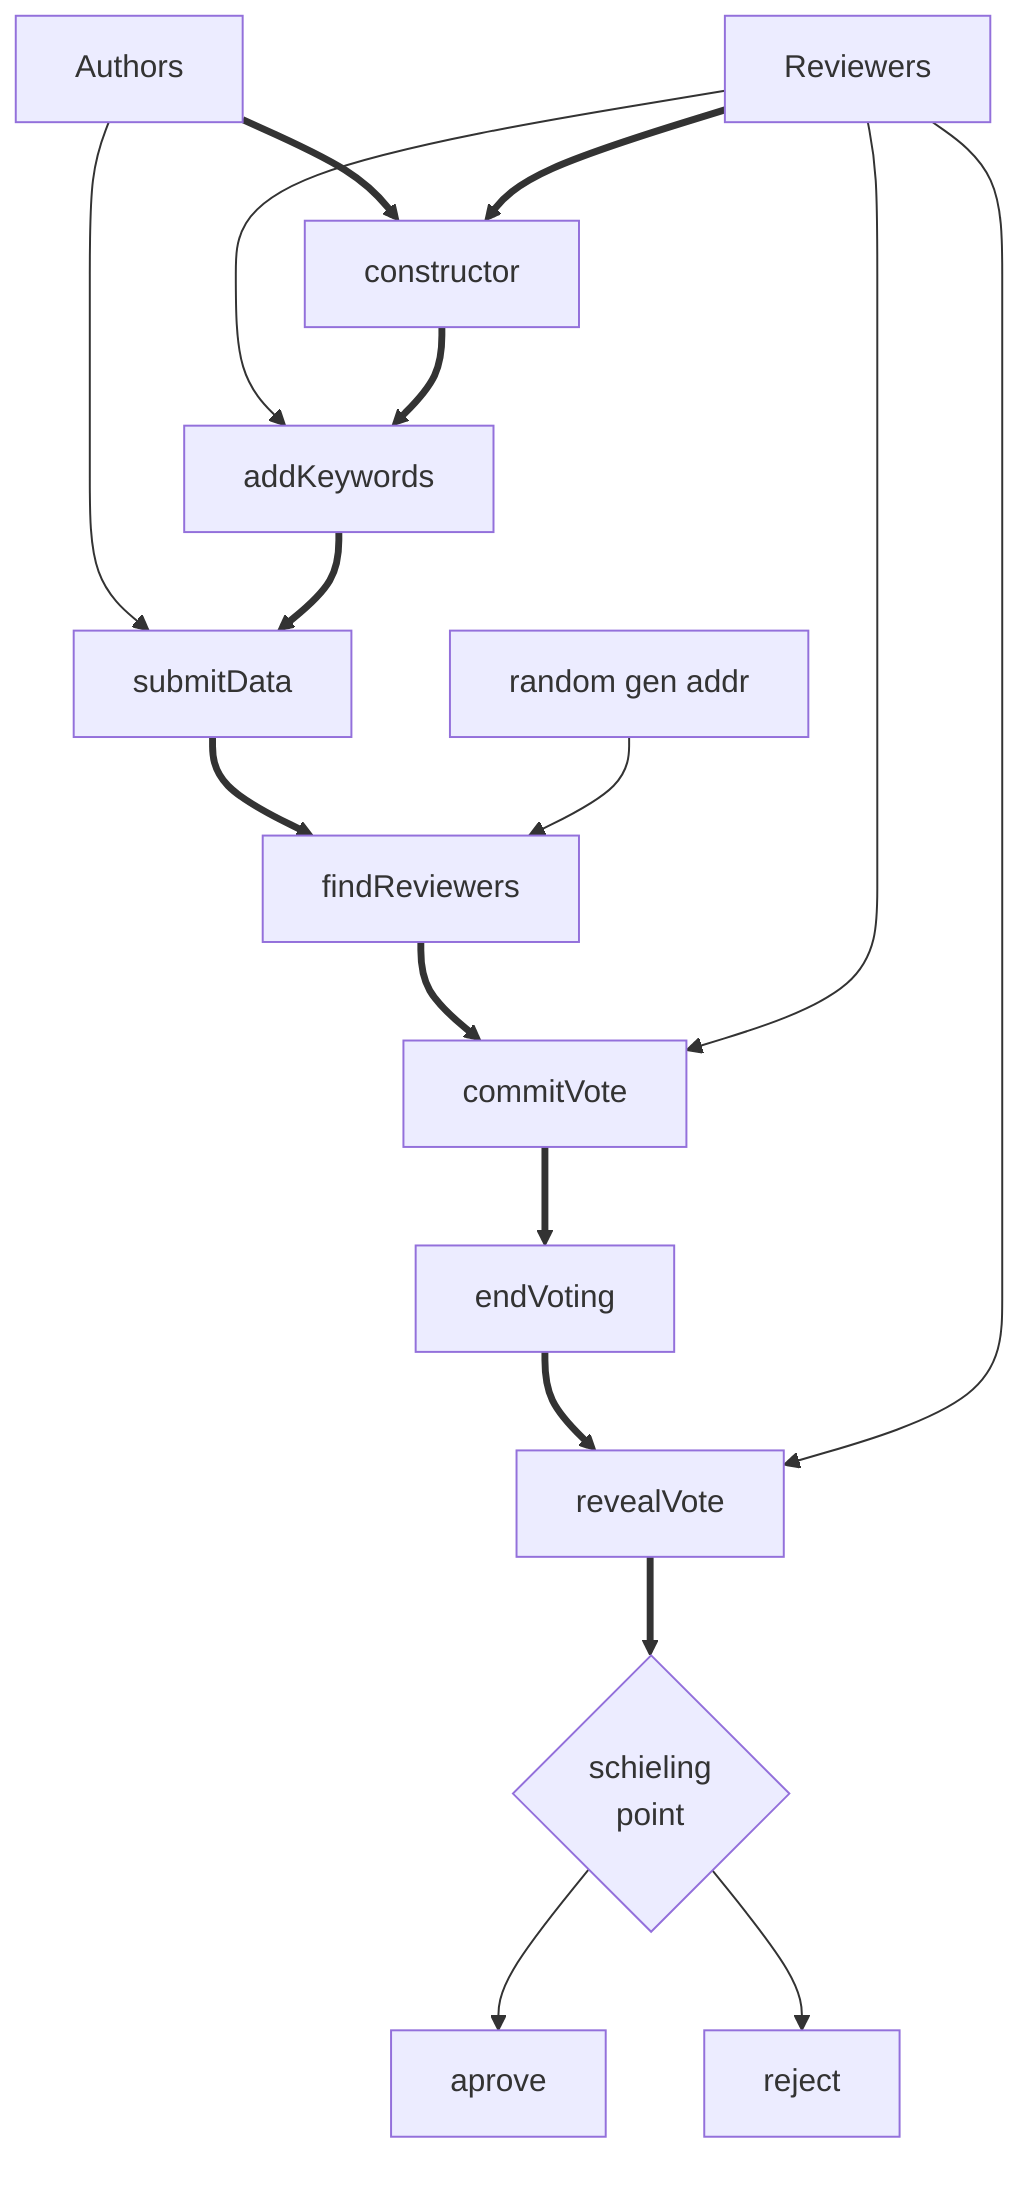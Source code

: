 graph TD
a["Authors"] ==> c["constructor"]
r["Reviewers"] ==> c


r --> ak["addKeywords"]
c ==> ak

a --> sd["submitData"]
ak ==> sd

sd ==> f["findReviewers"]
ra["random gen addr"] --> f
f ==> cv["commitVote"]
r --> cv
cv ==> ev["endVoting"]
ev ==> rv["revealVote"]
r --> rv
rv ==> sp{"schieling<br/> point"}
sp --> aprove
sp --> reject